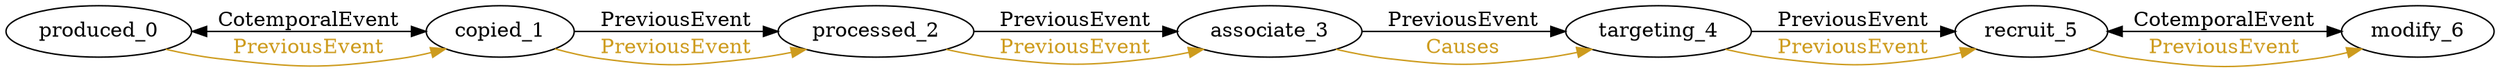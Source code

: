 digraph finite_state_machine { 
	rankdir=LR;
	size="50,50";
node0 [label = "produced_0"]
node1 [label = "copied_1"]
node2 [label = "processed_2"]
node3 [label = "associate_3"]
node4 [label = "targeting_4"]
node5 [label = "recruit_5"]
node6 [label = "modify_6"]
node0 -> node1 [ label = "CotemporalEvent" fontcolor="black" dir = "both" color = "Black"];
node0 -> node1 [ label = "PreviousEvent" fontcolor="goldenrod3"  color = "goldenrod3"];
node1 -> node2 [ label = "PreviousEvent" fontcolor="black"  color = "Black"];
node1 -> node2 [ label = "PreviousEvent" fontcolor="goldenrod3"  color = "goldenrod3"];
node2 -> node3 [ label = "PreviousEvent" fontcolor="black"  color = "Black"];
node2 -> node3 [ label = "PreviousEvent" fontcolor="goldenrod3"  color = "goldenrod3"];
node3 -> node4 [ label = "PreviousEvent" fontcolor="black"  color = "Black"];
node3 -> node4 [ label = "Causes" fontcolor="goldenrod3"  color = "goldenrod3"];
node4 -> node5 [ label = "PreviousEvent" fontcolor="black"  color = "Black"];
node4 -> node5 [ label = "PreviousEvent" fontcolor="goldenrod3"  color = "goldenrod3"];
node5 -> node6 [ label = "CotemporalEvent" fontcolor="black" dir = "both" color = "Black"];
node5 -> node6 [ label = "PreviousEvent" fontcolor="goldenrod3"  color = "goldenrod3"];
}